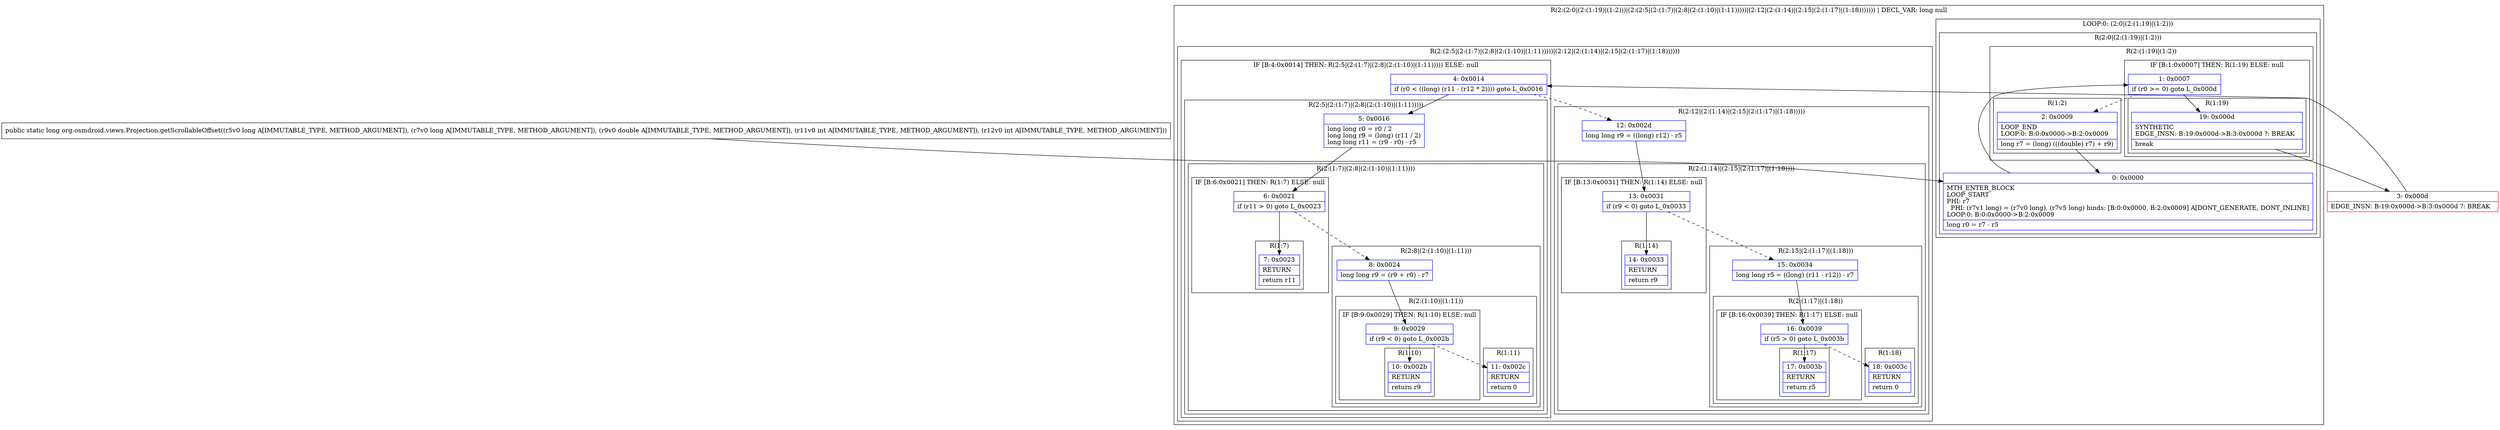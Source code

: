 digraph "CFG fororg.osmdroid.views.Projection.getScrollableOffset(JJDII)J" {
subgraph cluster_Region_2087460876 {
label = "R(2:(2:0|(2:(1:19)|(1:2)))|(2:(2:5|(2:(1:7)|(2:8|(2:(1:10)|(1:11)))))|(2:12|(2:(1:14)|(2:15|(2:(1:17)|(1:18))))))) | DECL_VAR: long null\l";
node [shape=record,color=blue];
subgraph cluster_LoopRegion_762485172 {
label = "LOOP:0: (2:0|(2:(1:19)|(1:2)))";
node [shape=record,color=blue];
subgraph cluster_Region_1995276234 {
label = "R(2:0|(2:(1:19)|(1:2)))";
node [shape=record,color=blue];
Node_0 [shape=record,label="{0\:\ 0x0000|MTH_ENTER_BLOCK\lLOOP_START\lPHI: r7 \l  PHI: (r7v1 long) = (r7v0 long), (r7v5 long) binds: [B:0:0x0000, B:2:0x0009] A[DONT_GENERATE, DONT_INLINE]\lLOOP:0: B:0:0x0000\-\>B:2:0x0009\l|long r0 = r7 \- r5\l}"];
subgraph cluster_Region_1801374291 {
label = "R(2:(1:19)|(1:2))";
node [shape=record,color=blue];
subgraph cluster_IfRegion_1203463183 {
label = "IF [B:1:0x0007] THEN: R(1:19) ELSE: null";
node [shape=record,color=blue];
Node_1 [shape=record,label="{1\:\ 0x0007|if (r0 \>= 0) goto L_0x000d\l}"];
subgraph cluster_Region_1743612423 {
label = "R(1:19)";
node [shape=record,color=blue];
Node_19 [shape=record,label="{19\:\ 0x000d|SYNTHETIC\lEDGE_INSN: B:19:0x000d\-\>B:3:0x000d ?: BREAK  \l|break\l}"];
}
}
subgraph cluster_Region_2048678582 {
label = "R(1:2)";
node [shape=record,color=blue];
Node_2 [shape=record,label="{2\:\ 0x0009|LOOP_END\lLOOP:0: B:0:0x0000\-\>B:2:0x0009\l|long r7 = (long) (((double) r7) + r9)\l}"];
}
}
}
}
subgraph cluster_Region_1134220152 {
label = "R(2:(2:5|(2:(1:7)|(2:8|(2:(1:10)|(1:11)))))|(2:12|(2:(1:14)|(2:15|(2:(1:17)|(1:18))))))";
node [shape=record,color=blue];
subgraph cluster_IfRegion_64883202 {
label = "IF [B:4:0x0014] THEN: R(2:5|(2:(1:7)|(2:8|(2:(1:10)|(1:11))))) ELSE: null";
node [shape=record,color=blue];
Node_4 [shape=record,label="{4\:\ 0x0014|if (r0 \< ((long) (r11 \- (r12 * 2)))) goto L_0x0016\l}"];
subgraph cluster_Region_400256116 {
label = "R(2:5|(2:(1:7)|(2:8|(2:(1:10)|(1:11)))))";
node [shape=record,color=blue];
Node_5 [shape=record,label="{5\:\ 0x0016|long long r0 = r0 \/ 2\llong long r9 = (long) (r11 \/ 2)\llong long r11 = (r9 \- r0) \- r5\l}"];
subgraph cluster_Region_1586201866 {
label = "R(2:(1:7)|(2:8|(2:(1:10)|(1:11))))";
node [shape=record,color=blue];
subgraph cluster_IfRegion_1712710302 {
label = "IF [B:6:0x0021] THEN: R(1:7) ELSE: null";
node [shape=record,color=blue];
Node_6 [shape=record,label="{6\:\ 0x0021|if (r11 \> 0) goto L_0x0023\l}"];
subgraph cluster_Region_1285472 {
label = "R(1:7)";
node [shape=record,color=blue];
Node_7 [shape=record,label="{7\:\ 0x0023|RETURN\l|return r11\l}"];
}
}
subgraph cluster_Region_384415461 {
label = "R(2:8|(2:(1:10)|(1:11)))";
node [shape=record,color=blue];
Node_8 [shape=record,label="{8\:\ 0x0024|long long r9 = (r9 + r0) \- r7\l}"];
subgraph cluster_Region_1387946382 {
label = "R(2:(1:10)|(1:11))";
node [shape=record,color=blue];
subgraph cluster_IfRegion_2064191848 {
label = "IF [B:9:0x0029] THEN: R(1:10) ELSE: null";
node [shape=record,color=blue];
Node_9 [shape=record,label="{9\:\ 0x0029|if (r9 \< 0) goto L_0x002b\l}"];
subgraph cluster_Region_546098802 {
label = "R(1:10)";
node [shape=record,color=blue];
Node_10 [shape=record,label="{10\:\ 0x002b|RETURN\l|return r9\l}"];
}
}
subgraph cluster_Region_1256937605 {
label = "R(1:11)";
node [shape=record,color=blue];
Node_11 [shape=record,label="{11\:\ 0x002c|RETURN\l|return 0\l}"];
}
}
}
}
}
}
subgraph cluster_Region_173363818 {
label = "R(2:12|(2:(1:14)|(2:15|(2:(1:17)|(1:18)))))";
node [shape=record,color=blue];
Node_12 [shape=record,label="{12\:\ 0x002d|long long r9 = ((long) r12) \- r5\l}"];
subgraph cluster_Region_1602175923 {
label = "R(2:(1:14)|(2:15|(2:(1:17)|(1:18))))";
node [shape=record,color=blue];
subgraph cluster_IfRegion_382911539 {
label = "IF [B:13:0x0031] THEN: R(1:14) ELSE: null";
node [shape=record,color=blue];
Node_13 [shape=record,label="{13\:\ 0x0031|if (r9 \< 0) goto L_0x0033\l}"];
subgraph cluster_Region_1697596145 {
label = "R(1:14)";
node [shape=record,color=blue];
Node_14 [shape=record,label="{14\:\ 0x0033|RETURN\l|return r9\l}"];
}
}
subgraph cluster_Region_693840620 {
label = "R(2:15|(2:(1:17)|(1:18)))";
node [shape=record,color=blue];
Node_15 [shape=record,label="{15\:\ 0x0034|long long r5 = ((long) (r11 \- r12)) \- r7\l}"];
subgraph cluster_Region_1574841987 {
label = "R(2:(1:17)|(1:18))";
node [shape=record,color=blue];
subgraph cluster_IfRegion_163441583 {
label = "IF [B:16:0x0039] THEN: R(1:17) ELSE: null";
node [shape=record,color=blue];
Node_16 [shape=record,label="{16\:\ 0x0039|if (r5 \> 0) goto L_0x003b\l}"];
subgraph cluster_Region_156124663 {
label = "R(1:17)";
node [shape=record,color=blue];
Node_17 [shape=record,label="{17\:\ 0x003b|RETURN\l|return r5\l}"];
}
}
subgraph cluster_Region_1550422695 {
label = "R(1:18)";
node [shape=record,color=blue];
Node_18 [shape=record,label="{18\:\ 0x003c|RETURN\l|return 0\l}"];
}
}
}
}
}
}
}
Node_3 [shape=record,color=red,label="{3\:\ 0x000d|EDGE_INSN: B:19:0x000d\-\>B:3:0x000d ?: BREAK  \l}"];
MethodNode[shape=record,label="{public static long org.osmdroid.views.Projection.getScrollableOffset((r5v0 long A[IMMUTABLE_TYPE, METHOD_ARGUMENT]), (r7v0 long A[IMMUTABLE_TYPE, METHOD_ARGUMENT]), (r9v0 double A[IMMUTABLE_TYPE, METHOD_ARGUMENT]), (r11v0 int A[IMMUTABLE_TYPE, METHOD_ARGUMENT]), (r12v0 int A[IMMUTABLE_TYPE, METHOD_ARGUMENT])) }"];
MethodNode -> Node_0;
Node_0 -> Node_1;
Node_1 -> Node_2[style=dashed];
Node_1 -> Node_19;
Node_19 -> Node_3;
Node_2 -> Node_0;
Node_4 -> Node_5;
Node_4 -> Node_12[style=dashed];
Node_5 -> Node_6;
Node_6 -> Node_7;
Node_6 -> Node_8[style=dashed];
Node_8 -> Node_9;
Node_9 -> Node_10;
Node_9 -> Node_11[style=dashed];
Node_12 -> Node_13;
Node_13 -> Node_14;
Node_13 -> Node_15[style=dashed];
Node_15 -> Node_16;
Node_16 -> Node_17;
Node_16 -> Node_18[style=dashed];
Node_3 -> Node_4;
}

